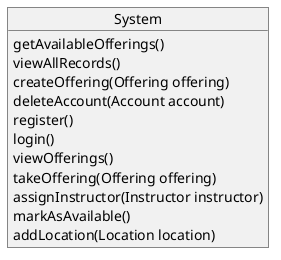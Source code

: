 @startuml SystemOperations

object System {
    getAvailableOfferings()
    viewAllRecords()
    createOffering(Offering offering)
    deleteAccount(Account account)
    register()
    login()
    viewOfferings()
    takeOffering(Offering offering)
    assignInstructor(Instructor instructor)
    markAsAvailable()
    addLocation(Location location)
    'makeBooking(Offering offering)
    'viewBookings()
    'cancelBooking(Booking booking)
    'handleBooking(Offering offering)
    'cancel()
}

@enduml
